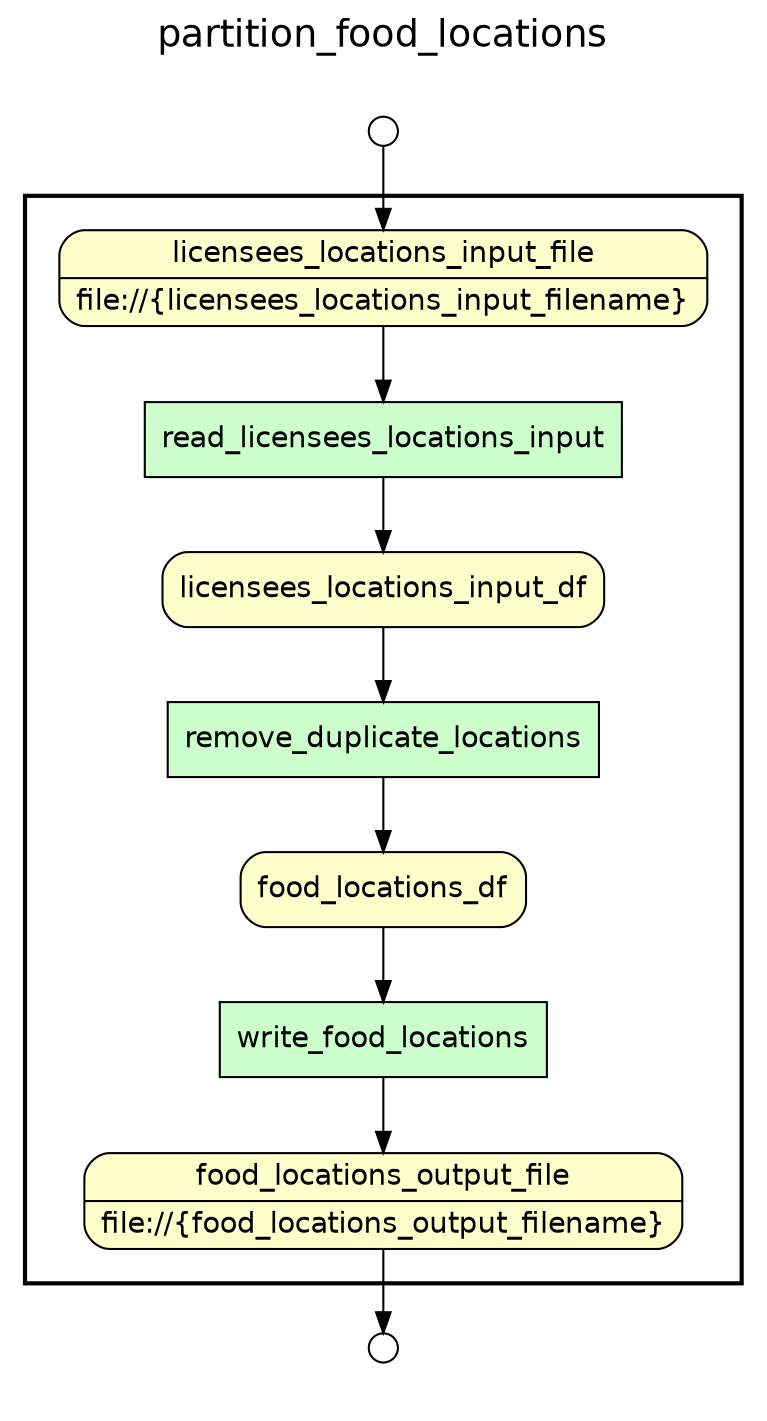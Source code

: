 digraph Workflow {
rankdir=TB
fontname=Helvetica; fontsize=18; labelloc=t
label=partition_food_locations
subgraph cluster_workflow_box_outer { label=""; color=black; penwidth=2
subgraph cluster_workflow_box_inner { label=""; penwidth=0
node[shape=box style=filled fillcolor="#CCFFCC" peripheries=1 fontname=Helvetica]
read_licensees_locations_input
remove_duplicate_locations
write_food_locations
node[shape=box style="rounded,filled" fillcolor="#FFFFCC" peripheries=1 fontname=Helvetica]
food_locations_output_file [shape=record rankdir=LR label="{<f0> food_locations_output_file |<f1> file\://\{food_locations_output_filename\}}"];
licensees_locations_input_file [shape=record rankdir=LR label="{<f0> licensees_locations_input_file |<f1> file\://\{licensees_locations_input_filename\}}"];
licensees_locations_input_df
food_locations_df
node[shape=box style="rounded,filled" fillcolor="#FCFCFC" peripheries=1 fontname=Helvetica]
read_licensees_locations_input -> licensees_locations_input_df
licensees_locations_input_file -> read_licensees_locations_input
remove_duplicate_locations -> food_locations_df
licensees_locations_input_df -> remove_duplicate_locations
write_food_locations -> food_locations_output_file
food_locations_df -> write_food_locations
}}
subgraph cluster_input_ports_group_outer { label=""; penwidth=0
subgraph cluster_input_ports_group_inner { label=""; penwidth=0
node[shape=circle style="rounded,filled" fillcolor="#FFFFFF" peripheries=1 fontname=Helvetica width=0.2]
licensees_locations_input_file_input_port [label=""]
}}
subgraph cluster_output_ports_group_outer { label=""; penwidth=0
subgraph cluster_output_ports_group_inner { label=""; penwidth=0
node[shape=circle style="rounded,filled" fillcolor="#FFFFFF" peripheries=1 fontname=Helvetica width=0.2]
food_locations_output_file_output_port [label=""]
}}
licensees_locations_input_file_input_port -> licensees_locations_input_file
food_locations_output_file -> food_locations_output_file_output_port
}
